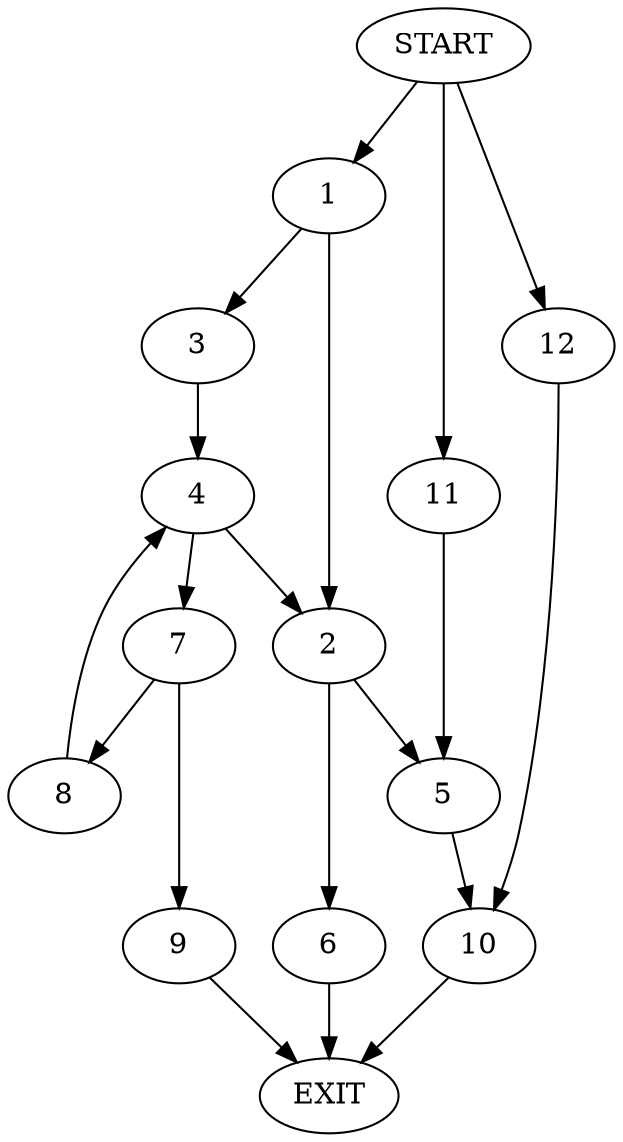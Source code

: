 digraph {
0 [label="START"]
13 [label="EXIT"]
0 -> 1
1 -> 2
1 -> 3
3 -> 4
2 -> 5
2 -> 6
4 -> 2
4 -> 7
7 -> 8
7 -> 9
8 -> 4
9 -> 13
5 -> 10
6 -> 13
0 -> 11
11 -> 5
10 -> 13
0 -> 12
12 -> 10
}

